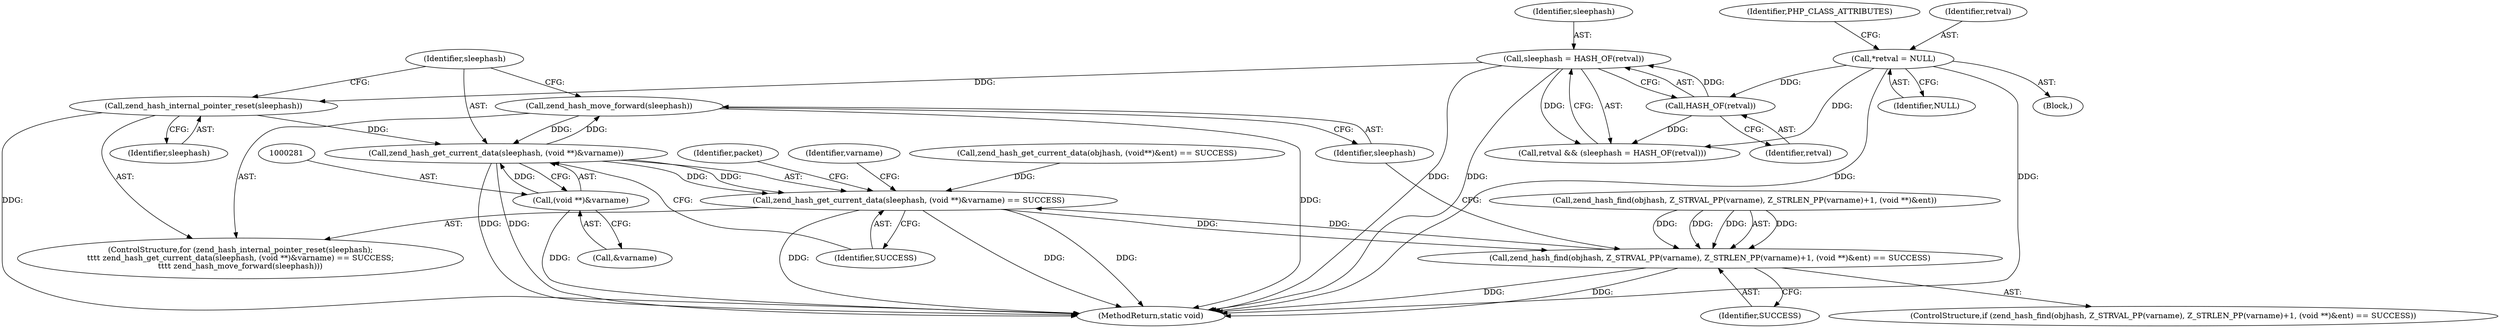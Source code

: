 digraph "0_php-src_6045de69c7dedcba3eadf7c4bba424b19c81d00d_1@API" {
"1000285" [label="(Call,zend_hash_move_forward(sleephash))"];
"1000278" [label="(Call,zend_hash_get_current_data(sleephash, (void **)&varname))"];
"1000285" [label="(Call,zend_hash_move_forward(sleephash))"];
"1000275" [label="(Call,zend_hash_internal_pointer_reset(sleephash))"];
"1000241" [label="(Call,sleephash = HASH_OF(retval))"];
"1000243" [label="(Call,HASH_OF(retval))"];
"1000110" [label="(Call,*retval = NULL)"];
"1000280" [label="(Call,(void **)&varname)"];
"1000277" [label="(Call,zend_hash_get_current_data(sleephash, (void **)&varname) == SUCCESS)"];
"1000296" [label="(Call,zend_hash_find(objhash, Z_STRVAL_PP(varname), Z_STRLEN_PP(varname)+1, (void **)&ent) == SUCCESS)"];
"1000239" [label="(Call,retval && (sleephash = HASH_OF(retval)))"];
"1000105" [label="(Block,)"];
"1000276" [label="(Identifier,sleephash)"];
"1000325" [label="(MethodReturn,static void)"];
"1000295" [label="(ControlStructure,if (zend_hash_find(objhash, Z_STRVAL_PP(varname), Z_STRLEN_PP(varname)+1, (void **)&ent) == SUCCESS))"];
"1000244" [label="(Identifier,retval)"];
"1000312" [label="(Identifier,packet)"];
"1000277" [label="(Call,zend_hash_get_current_data(sleephash, (void **)&varname) == SUCCESS)"];
"1000296" [label="(Call,zend_hash_find(objhash, Z_STRVAL_PP(varname), Z_STRLEN_PP(varname)+1, (void **)&ent) == SUCCESS)"];
"1000297" [label="(Call,zend_hash_find(objhash, Z_STRVAL_PP(varname), Z_STRLEN_PP(varname)+1, (void **)&ent))"];
"1000282" [label="(Call,&varname)"];
"1000241" [label="(Call,sleephash = HASH_OF(retval))"];
"1000274" [label="(ControlStructure,for (zend_hash_internal_pointer_reset(sleephash);\n\t\t\t\t zend_hash_get_current_data(sleephash, (void **)&varname) == SUCCESS;\n\t\t\t\t zend_hash_move_forward(sleephash)))"];
"1000242" [label="(Identifier,sleephash)"];
"1000275" [label="(Call,zend_hash_internal_pointer_reset(sleephash))"];
"1000111" [label="(Identifier,retval)"];
"1000309" [label="(Identifier,SUCCESS)"];
"1000278" [label="(Call,zend_hash_get_current_data(sleephash, (void **)&varname))"];
"1000279" [label="(Identifier,sleephash)"];
"1000286" [label="(Identifier,sleephash)"];
"1000284" [label="(Identifier,SUCCESS)"];
"1000112" [label="(Identifier,NULL)"];
"1000291" [label="(Identifier,varname)"];
"1000280" [label="(Call,(void **)&varname)"];
"1000110" [label="(Call,*retval = NULL)"];
"1000285" [label="(Call,zend_hash_move_forward(sleephash))"];
"1000243" [label="(Call,HASH_OF(retval))"];
"1000175" [label="(Call,zend_hash_get_current_data(objhash, (void**)&ent) == SUCCESS)"];
"1000119" [label="(Identifier,PHP_CLASS_ATTRIBUTES)"];
"1000285" -> "1000274"  [label="AST: "];
"1000285" -> "1000286"  [label="CFG: "];
"1000286" -> "1000285"  [label="AST: "];
"1000279" -> "1000285"  [label="CFG: "];
"1000285" -> "1000325"  [label="DDG: "];
"1000285" -> "1000278"  [label="DDG: "];
"1000278" -> "1000285"  [label="DDG: "];
"1000278" -> "1000277"  [label="AST: "];
"1000278" -> "1000280"  [label="CFG: "];
"1000279" -> "1000278"  [label="AST: "];
"1000280" -> "1000278"  [label="AST: "];
"1000284" -> "1000278"  [label="CFG: "];
"1000278" -> "1000325"  [label="DDG: "];
"1000278" -> "1000325"  [label="DDG: "];
"1000278" -> "1000277"  [label="DDG: "];
"1000278" -> "1000277"  [label="DDG: "];
"1000275" -> "1000278"  [label="DDG: "];
"1000280" -> "1000278"  [label="DDG: "];
"1000275" -> "1000274"  [label="AST: "];
"1000275" -> "1000276"  [label="CFG: "];
"1000276" -> "1000275"  [label="AST: "];
"1000279" -> "1000275"  [label="CFG: "];
"1000275" -> "1000325"  [label="DDG: "];
"1000241" -> "1000275"  [label="DDG: "];
"1000241" -> "1000239"  [label="AST: "];
"1000241" -> "1000243"  [label="CFG: "];
"1000242" -> "1000241"  [label="AST: "];
"1000243" -> "1000241"  [label="AST: "];
"1000239" -> "1000241"  [label="CFG: "];
"1000241" -> "1000325"  [label="DDG: "];
"1000241" -> "1000325"  [label="DDG: "];
"1000241" -> "1000239"  [label="DDG: "];
"1000243" -> "1000241"  [label="DDG: "];
"1000243" -> "1000244"  [label="CFG: "];
"1000244" -> "1000243"  [label="AST: "];
"1000243" -> "1000239"  [label="DDG: "];
"1000110" -> "1000243"  [label="DDG: "];
"1000110" -> "1000105"  [label="AST: "];
"1000110" -> "1000112"  [label="CFG: "];
"1000111" -> "1000110"  [label="AST: "];
"1000112" -> "1000110"  [label="AST: "];
"1000119" -> "1000110"  [label="CFG: "];
"1000110" -> "1000325"  [label="DDG: "];
"1000110" -> "1000325"  [label="DDG: "];
"1000110" -> "1000239"  [label="DDG: "];
"1000280" -> "1000282"  [label="CFG: "];
"1000281" -> "1000280"  [label="AST: "];
"1000282" -> "1000280"  [label="AST: "];
"1000280" -> "1000325"  [label="DDG: "];
"1000277" -> "1000274"  [label="AST: "];
"1000277" -> "1000284"  [label="CFG: "];
"1000284" -> "1000277"  [label="AST: "];
"1000291" -> "1000277"  [label="CFG: "];
"1000312" -> "1000277"  [label="CFG: "];
"1000277" -> "1000325"  [label="DDG: "];
"1000277" -> "1000325"  [label="DDG: "];
"1000277" -> "1000325"  [label="DDG: "];
"1000175" -> "1000277"  [label="DDG: "];
"1000296" -> "1000277"  [label="DDG: "];
"1000277" -> "1000296"  [label="DDG: "];
"1000296" -> "1000295"  [label="AST: "];
"1000296" -> "1000309"  [label="CFG: "];
"1000297" -> "1000296"  [label="AST: "];
"1000309" -> "1000296"  [label="AST: "];
"1000286" -> "1000296"  [label="CFG: "];
"1000296" -> "1000325"  [label="DDG: "];
"1000296" -> "1000325"  [label="DDG: "];
"1000297" -> "1000296"  [label="DDG: "];
"1000297" -> "1000296"  [label="DDG: "];
"1000297" -> "1000296"  [label="DDG: "];
"1000297" -> "1000296"  [label="DDG: "];
}

